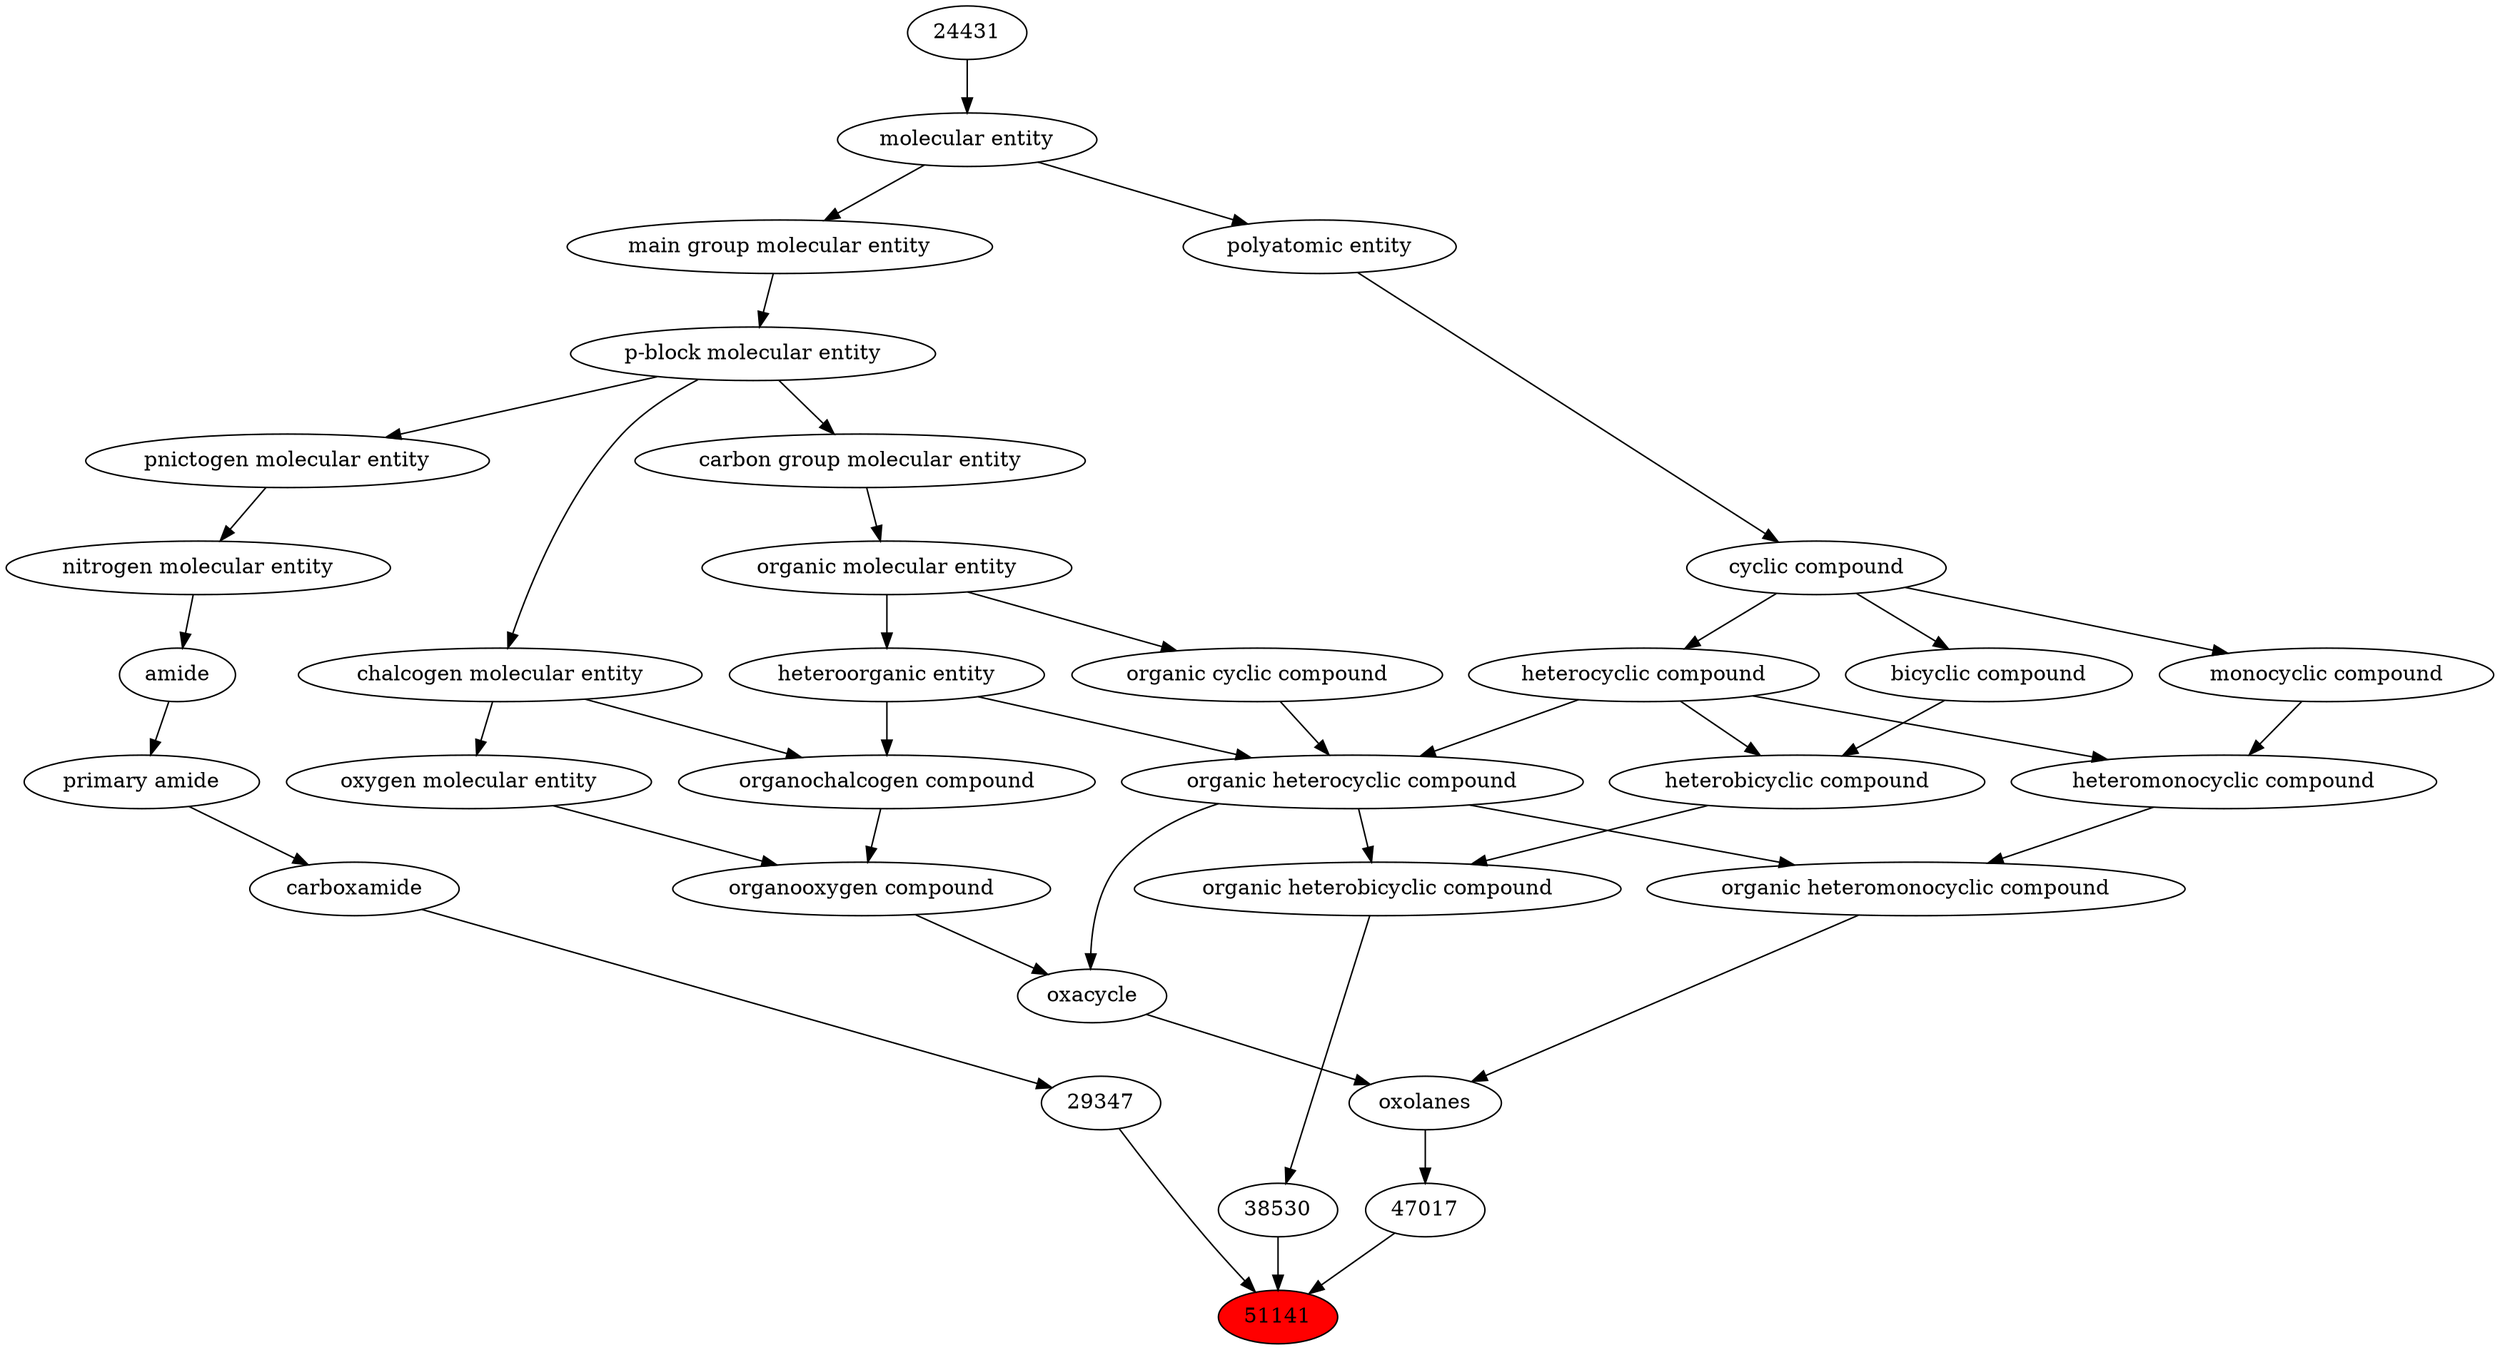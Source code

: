 digraph tree{ 
51141 [label="51141" fillcolor=red style=filled]
29347 -> 51141
47017 -> 51141
38530 -> 51141
29347 [label="29347"]
37622 -> 29347
47017 [label="47017"]
26912 -> 47017
38530 [label="38530"]
27171 -> 38530
37622 [label="carboxamide"]
33256 -> 37622
26912 [label="oxolanes"]
25693 -> 26912
38104 -> 26912
27171 [label="organic heterobicyclic compound"]
33672 -> 27171
24532 -> 27171
33256 [label="primary amide"]
32988 -> 33256
25693 [label="organic heteromonocyclic compound"]
33670 -> 25693
24532 -> 25693
38104 [label="oxacycle"]
24532 -> 38104
36963 -> 38104
33672 [label="heterobicyclic compound"]
33636 -> 33672
5686 -> 33672
24532 [label="organic heterocyclic compound"]
33285 -> 24532
33832 -> 24532
5686 -> 24532
32988 [label="amide"]
51143 -> 32988
33670 [label="heteromonocyclic compound"]
5686 -> 33670
33661 -> 33670
36963 [label="organooxygen compound"]
36962 -> 36963
25806 -> 36963
33636 [label="bicyclic compound"]
33595 -> 33636
5686 [label="heterocyclic compound"]
33595 -> 5686
33285 [label="heteroorganic entity"]
50860 -> 33285
33832 [label="organic cyclic compound"]
50860 -> 33832
51143 [label="nitrogen molecular entity"]
33302 -> 51143
33661 [label="monocyclic compound"]
33595 -> 33661
36962 [label="organochalcogen compound"]
33285 -> 36962
33304 -> 36962
25806 [label="oxygen molecular entity"]
33304 -> 25806
33595 [label="cyclic compound"]
36357 -> 33595
50860 [label="organic molecular entity"]
33582 -> 50860
33302 [label="pnictogen molecular entity"]
33675 -> 33302
33304 [label="chalcogen molecular entity"]
33675 -> 33304
36357 [label="polyatomic entity"]
23367 -> 36357
33582 [label="carbon group molecular entity"]
33675 -> 33582
33675 [label="p-block molecular entity"]
33579 -> 33675
23367 [label="molecular entity"]
24431 -> 23367
33579 [label="main group molecular entity"]
23367 -> 33579
24431 [label="24431"]
}